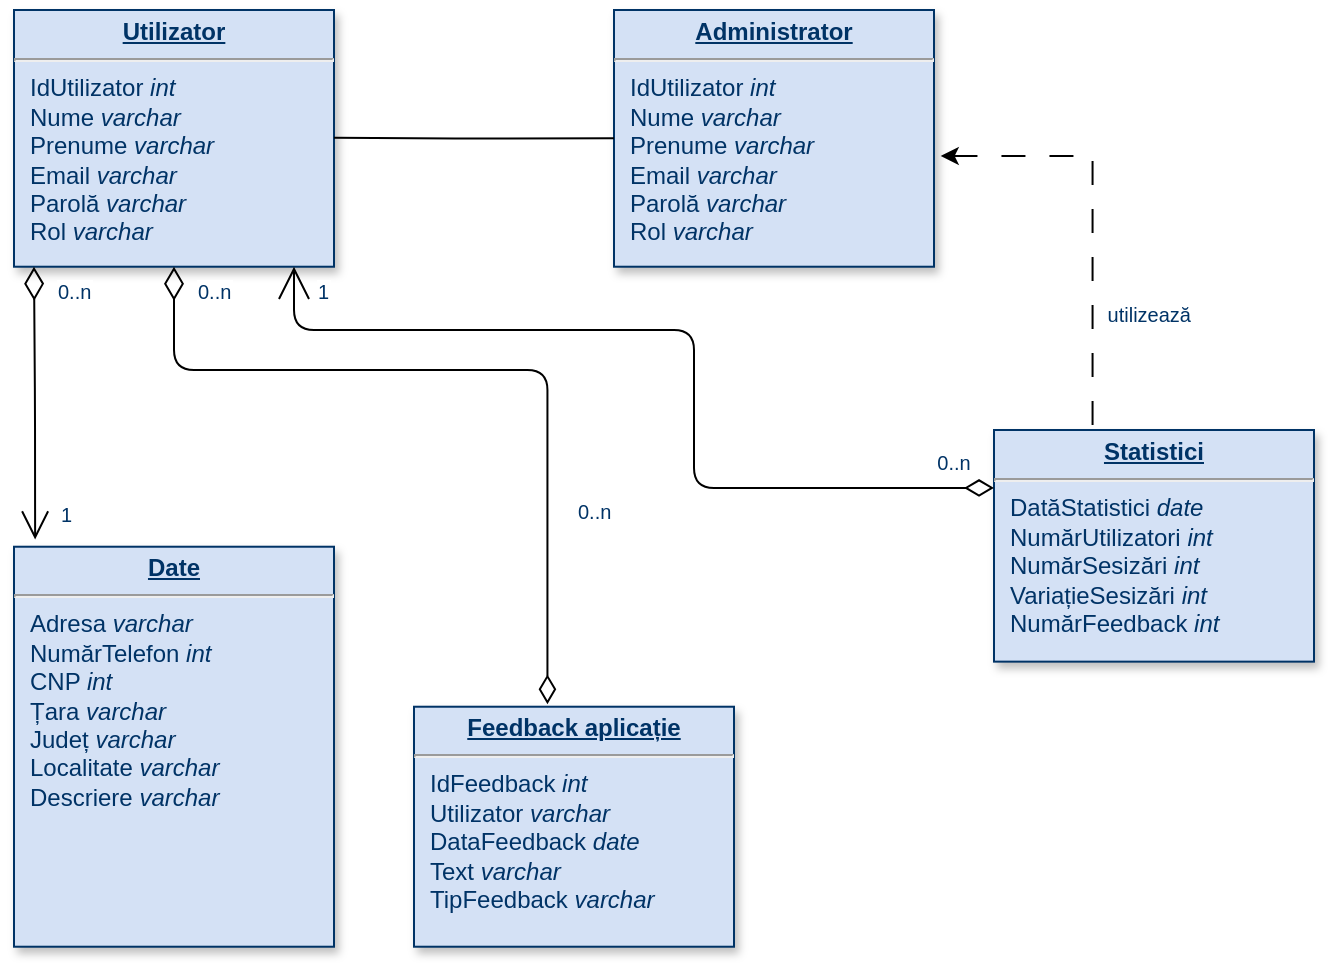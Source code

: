 <mxfile version="22.1.2" type="device">
  <diagram name="Page-1" id="efa7a0a1-bf9b-a30e-e6df-94a7791c09e9">
    <mxGraphModel dx="989" dy="577" grid="1" gridSize="10" guides="1" tooltips="1" connect="1" arrows="1" fold="1" page="1" pageScale="1" pageWidth="827" pageHeight="1169" background="none" math="0" shadow="0">
      <root>
        <mxCell id="0" />
        <mxCell id="1" parent="0" />
        <mxCell id="19" value="&lt;p style=&quot;margin: 0px; margin-top: 4px; text-align: center; text-decoration: underline;&quot;&gt;&lt;strong&gt;Administrator&lt;/strong&gt;&lt;/p&gt;&lt;hr&gt;&lt;p style=&quot;margin: 0px 0px 0px 8px;&quot;&gt;IdUtilizator&amp;nbsp;&lt;i&gt;int&lt;/i&gt;&lt;/p&gt;&lt;p style=&quot;margin: 0px 0px 0px 8px;&quot;&gt;Nume&amp;nbsp;&lt;i&gt;varchar&lt;/i&gt;&lt;/p&gt;&lt;p style=&quot;margin: 0px 0px 0px 8px;&quot;&gt;Prenume&amp;nbsp;&lt;i&gt;varchar&lt;/i&gt;&lt;/p&gt;&lt;p style=&quot;margin: 0px 0px 0px 8px;&quot;&gt;Email&amp;nbsp;&lt;i&gt;varchar&lt;/i&gt;&lt;/p&gt;&lt;p style=&quot;margin: 0px 0px 0px 8px;&quot;&gt;Parolă&amp;nbsp;&lt;i&gt;varchar&lt;/i&gt;&lt;/p&gt;&lt;p style=&quot;margin: 0px 0px 0px 8px;&quot;&gt;Rol&amp;nbsp;&lt;i&gt;varchar&lt;/i&gt;&lt;/p&gt;" style="verticalAlign=top;align=left;overflow=fill;fontSize=12;fontFamily=Helvetica;html=1;strokeColor=#003366;shadow=1;fillColor=#D4E1F5;fontColor=#003366" parent="1" vertex="1">
          <mxGeometry x="360" y="90" width="160" height="128.36" as="geometry" />
        </mxCell>
        <mxCell id="20" value="&lt;p style=&quot;margin: 0px; margin-top: 4px; text-align: center; text-decoration: underline;&quot;&gt;&lt;strong&gt;Feedback aplicație&lt;/strong&gt;&lt;/p&gt;&lt;hr&gt;&lt;p style=&quot;margin: 0px 0px 0px 8px;&quot;&gt;IdFeedback&amp;nbsp;&lt;i&gt;int&lt;/i&gt;&lt;/p&gt;&lt;p style=&quot;margin: 0px 0px 0px 8px;&quot;&gt;Utilizator&amp;nbsp;&lt;i&gt;varchar&lt;/i&gt;&lt;/p&gt;&lt;p style=&quot;margin: 0px 0px 0px 8px;&quot;&gt;DataFeedback&amp;nbsp;&lt;i&gt;date&lt;/i&gt;&lt;/p&gt;&lt;p style=&quot;margin: 0px 0px 0px 8px;&quot;&gt;Text&amp;nbsp;&lt;i&gt;varchar&lt;/i&gt;&lt;/p&gt;&lt;p style=&quot;margin: 0px 0px 0px 8px;&quot;&gt;TipFeedback &lt;i&gt;varchar&lt;/i&gt;&lt;/p&gt;" style="verticalAlign=top;align=left;overflow=fill;fontSize=12;fontFamily=Helvetica;html=1;strokeColor=#003366;shadow=1;fillColor=#D4E1F5;fontColor=#003366" parent="1" vertex="1">
          <mxGeometry x="260" y="438.36" width="160" height="120" as="geometry" />
        </mxCell>
        <mxCell id="25" value="&lt;p style=&quot;margin: 0px; margin-top: 4px; text-align: center; text-decoration: underline;&quot;&gt;&lt;strong&gt;Utilizator&lt;/strong&gt;&lt;/p&gt;&lt;hr&gt;&lt;p style=&quot;margin: 0px; margin-left: 8px;&quot;&gt;&lt;span style=&quot;background-color: initial;&quot;&gt;IdUtilizator &lt;i&gt;int&lt;/i&gt;&lt;/span&gt;&lt;/p&gt;&lt;p style=&quot;margin: 0px; margin-left: 8px;&quot;&gt;Nume &lt;i&gt;varchar&lt;/i&gt;&lt;/p&gt;&lt;p style=&quot;margin: 0px; margin-left: 8px;&quot;&gt;Prenume &lt;i&gt;varchar&lt;/i&gt;&lt;/p&gt;&lt;p style=&quot;margin: 0px; margin-left: 8px;&quot;&gt;Email &lt;i&gt;varchar&lt;/i&gt;&lt;/p&gt;&lt;p style=&quot;margin: 0px; margin-left: 8px;&quot;&gt;Parolă &lt;i&gt;varchar&lt;/i&gt;&lt;/p&gt;&lt;p style=&quot;margin: 0px; margin-left: 8px;&quot;&gt;Rol &lt;i&gt;varchar&lt;/i&gt;&lt;/p&gt;" style="verticalAlign=top;align=left;overflow=fill;fontSize=12;fontFamily=Helvetica;html=1;strokeColor=#003366;shadow=1;fillColor=#D4E1F5;fontColor=#003366" parent="1" vertex="1">
          <mxGeometry x="60" y="90" width="160" height="128.36" as="geometry" />
        </mxCell>
        <mxCell id="90" value="" style="endArrow=open;endSize=12;startArrow=diamondThin;startSize=14;startFill=0;edgeStyle=orthogonalEdgeStyle;entryX=0.066;entryY=-0.018;entryDx=0;entryDy=0;entryPerimeter=0;" parent="1" target="Ya2v6KnCpNSU2Z3u6mIv-114" edge="1">
          <mxGeometry x="620" y="340" as="geometry">
            <mxPoint x="70" y="218.36" as="sourcePoint" />
            <mxPoint x="70" y="353.36" as="targetPoint" />
          </mxGeometry>
        </mxCell>
        <mxCell id="91" value="0..n" style="resizable=0;align=left;verticalAlign=top;labelBackgroundColor=#ffffff;fontSize=10;strokeColor=#003366;shadow=1;fillColor=#D4E1F5;fontColor=#003366" parent="90" connectable="0" vertex="1">
          <mxGeometry x="-1" relative="1" as="geometry">
            <mxPoint x="10" as="offset" />
          </mxGeometry>
        </mxCell>
        <mxCell id="92" value="1" style="resizable=0;align=right;verticalAlign=top;labelBackgroundColor=#ffffff;fontSize=10;strokeColor=#003366;shadow=1;fillColor=#D4E1F5;fontColor=#003366" parent="90" connectable="0" vertex="1">
          <mxGeometry x="1" relative="1" as="geometry">
            <mxPoint x="20" y="-25.0" as="offset" />
          </mxGeometry>
        </mxCell>
        <mxCell id="Ya2v6KnCpNSU2Z3u6mIv-114" value="&lt;p style=&quot;margin: 0px; margin-top: 4px; text-align: center; text-decoration: underline;&quot;&gt;&lt;b&gt;Date&lt;/b&gt;&lt;/p&gt;&lt;hr&gt;&lt;p style=&quot;margin: 0px; margin-left: 8px;&quot;&gt;Adresa &lt;i&gt;varchar&lt;/i&gt;&lt;/p&gt;&lt;p style=&quot;margin: 0px; margin-left: 8px;&quot;&gt;NumărTelefon &lt;i&gt;int&lt;/i&gt;&lt;/p&gt;&lt;p style=&quot;margin: 0px; margin-left: 8px;&quot;&gt;CNP &lt;i&gt;int&lt;/i&gt;&lt;/p&gt;&lt;p style=&quot;margin: 0px; margin-left: 8px;&quot;&gt;Țara &lt;i&gt;varchar&lt;/i&gt;&lt;/p&gt;&lt;p style=&quot;margin: 0px; margin-left: 8px;&quot;&gt;Județ &lt;i&gt;varchar&lt;/i&gt;&lt;/p&gt;&lt;p style=&quot;margin: 0px; margin-left: 8px;&quot;&gt;Localitate &lt;i&gt;varchar&lt;/i&gt;&lt;/p&gt;&lt;p style=&quot;margin: 0px; margin-left: 8px;&quot;&gt;Descriere &lt;i&gt;varchar&lt;/i&gt;&lt;/p&gt;&lt;p style=&quot;margin: 0px; margin-left: 8px;&quot;&gt;&lt;br&gt;&lt;/p&gt;" style="verticalAlign=top;align=left;overflow=fill;fontSize=12;fontFamily=Helvetica;html=1;strokeColor=#003366;shadow=1;fillColor=#D4E1F5;fontColor=#003366" vertex="1" parent="1">
          <mxGeometry x="60" y="358.36" width="160" height="200" as="geometry" />
        </mxCell>
        <mxCell id="Ya2v6KnCpNSU2Z3u6mIv-118" value="" style="endArrow=none;edgeStyle=orthogonalEdgeStyle;entryX=0;entryY=0.5;entryDx=0;entryDy=0;" edge="1" parent="1" target="19">
          <mxGeometry x="190" y="950" as="geometry">
            <mxPoint x="220" y="153.84" as="sourcePoint" />
            <mxPoint x="370" y="153.84" as="targetPoint" />
          </mxGeometry>
        </mxCell>
        <mxCell id="Ya2v6KnCpNSU2Z3u6mIv-121" value="" style="endArrow=diamondThin;endSize=12;startArrow=diamondThin;startSize=14;startFill=0;edgeStyle=elbowEdgeStyle;entryX=0.417;entryY=-0.01;entryDx=0;entryDy=0;entryPerimeter=0;elbow=vertical;endFill=0;exitX=0.5;exitY=1;exitDx=0;exitDy=0;" edge="1" parent="1" source="25" target="20">
          <mxGeometry x="620" y="340" as="geometry">
            <mxPoint x="210" y="218.36" as="sourcePoint" />
            <mxPoint x="211" y="354.36" as="targetPoint" />
            <Array as="points">
              <mxPoint x="160" y="270" />
            </Array>
          </mxGeometry>
        </mxCell>
        <mxCell id="Ya2v6KnCpNSU2Z3u6mIv-122" value="0..n" style="resizable=0;align=left;verticalAlign=top;labelBackgroundColor=#ffffff;fontSize=10;strokeColor=#003366;shadow=1;fillColor=#D4E1F5;fontColor=#003366" connectable="0" vertex="1" parent="Ya2v6KnCpNSU2Z3u6mIv-121">
          <mxGeometry x="-1" relative="1" as="geometry">
            <mxPoint x="10" as="offset" />
          </mxGeometry>
        </mxCell>
        <mxCell id="Ya2v6KnCpNSU2Z3u6mIv-124" value="0..n" style="resizable=0;align=left;verticalAlign=top;labelBackgroundColor=#ffffff;fontSize=10;strokeColor=#003366;shadow=1;fillColor=#D4E1F5;fontColor=#003366" connectable="0" vertex="1" parent="1">
          <mxGeometry x="340" y="328.36" as="geometry" />
        </mxCell>
        <mxCell id="Ya2v6KnCpNSU2Z3u6mIv-125" value="&lt;p style=&quot;margin: 0px; margin-top: 4px; text-align: center; text-decoration: underline;&quot;&gt;&lt;strong&gt;Statistici&lt;/strong&gt;&lt;/p&gt;&lt;hr&gt;&lt;p style=&quot;margin: 0px 0px 0px 8px;&quot;&gt;DatăStatistici &lt;i&gt;date&lt;/i&gt;&lt;/p&gt;&lt;p style=&quot;margin: 0px 0px 0px 8px;&quot;&gt;NumărUtilizatori&amp;nbsp;&lt;i&gt;int&lt;/i&gt;&lt;/p&gt;&lt;p style=&quot;margin: 0px 0px 0px 8px;&quot;&gt;NumărSesizări&amp;nbsp;&lt;i&gt;int&lt;/i&gt;&lt;/p&gt;&lt;p style=&quot;margin: 0px 0px 0px 8px;&quot;&gt;VariațieSesizări&amp;nbsp;&lt;i&gt;int&lt;/i&gt;&lt;/p&gt;&lt;p style=&quot;margin: 0px 0px 0px 8px;&quot;&gt;NumărFeedback&amp;nbsp;&lt;i&gt;int&lt;/i&gt;&lt;/p&gt;" style="verticalAlign=top;align=left;overflow=fill;fontSize=12;fontFamily=Helvetica;html=1;strokeColor=#003366;shadow=1;fillColor=#D4E1F5;fontColor=#003366" vertex="1" parent="1">
          <mxGeometry x="550" y="300" width="160" height="115.82" as="geometry" />
        </mxCell>
        <mxCell id="Ya2v6KnCpNSU2Z3u6mIv-129" value="" style="endArrow=diamondThin;endSize=12;startArrow=open;startSize=14;startFill=0;edgeStyle=orthogonalEdgeStyle;entryX=0;entryY=0.25;entryDx=0;entryDy=0;endFill=0;" edge="1" parent="1" target="Ya2v6KnCpNSU2Z3u6mIv-125">
          <mxGeometry x="620" y="340" as="geometry">
            <mxPoint x="200" y="218.36" as="sourcePoint" />
            <mxPoint x="201" y="355" as="targetPoint" />
            <Array as="points">
              <mxPoint x="200" y="250" />
              <mxPoint x="400" y="250" />
              <mxPoint x="400" y="329" />
            </Array>
          </mxGeometry>
        </mxCell>
        <mxCell id="Ya2v6KnCpNSU2Z3u6mIv-130" value="1" style="resizable=0;align=left;verticalAlign=top;labelBackgroundColor=#ffffff;fontSize=10;strokeColor=#003366;shadow=1;fillColor=#D4E1F5;fontColor=#003366" connectable="0" vertex="1" parent="Ya2v6KnCpNSU2Z3u6mIv-129">
          <mxGeometry x="-1" relative="1" as="geometry">
            <mxPoint x="10" as="offset" />
          </mxGeometry>
        </mxCell>
        <mxCell id="Ya2v6KnCpNSU2Z3u6mIv-131" value="0..n" style="resizable=0;align=right;verticalAlign=top;labelBackgroundColor=#ffffff;fontSize=10;strokeColor=#003366;shadow=1;fillColor=#D4E1F5;fontColor=#003366" connectable="0" vertex="1" parent="Ya2v6KnCpNSU2Z3u6mIv-129">
          <mxGeometry x="1" relative="1" as="geometry">
            <mxPoint x="-10" y="-25" as="offset" />
          </mxGeometry>
        </mxCell>
        <mxCell id="Ya2v6KnCpNSU2Z3u6mIv-132" value="" style="endArrow=classic;html=1;rounded=0;exitX=0.308;exitY=-0.022;exitDx=0;exitDy=0;exitPerimeter=0;entryX=1.021;entryY=0.563;entryDx=0;entryDy=0;entryPerimeter=0;edgeStyle=elbowEdgeStyle;elbow=vertical;dashed=1;dashPattern=12 12;" edge="1" parent="1" source="Ya2v6KnCpNSU2Z3u6mIv-125" target="19">
          <mxGeometry width="50" height="50" relative="1" as="geometry">
            <mxPoint x="550" y="270" as="sourcePoint" />
            <mxPoint x="600" y="220" as="targetPoint" />
            <Array as="points">
              <mxPoint x="590" y="163" />
            </Array>
          </mxGeometry>
        </mxCell>
        <mxCell id="Ya2v6KnCpNSU2Z3u6mIv-133" value="utilizează" style="resizable=0;align=right;verticalAlign=top;labelBackgroundColor=#ffffff;fontSize=10;strokeColor=#003366;shadow=1;fillColor=#D4E1F5;fontColor=#003366" connectable="0" vertex="1" parent="1">
          <mxGeometry x="650.004" y="230.005" as="geometry" />
        </mxCell>
      </root>
    </mxGraphModel>
  </diagram>
</mxfile>
